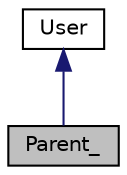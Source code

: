 digraph "Parent_"
{
  edge [fontname="Helvetica",fontsize="10",labelfontname="Helvetica",labelfontsize="10"];
  node [fontname="Helvetica",fontsize="10",shape=record];
  Node2 [label="Parent_",height=0.2,width=0.4,color="black", fillcolor="grey75", style="filled", fontcolor="black"];
  Node3 -> Node2 [dir="back",color="midnightblue",fontsize="10",style="solid",fontname="Helvetica"];
  Node3 [label="User",height=0.2,width=0.4,color="black", fillcolor="white", style="filled",URL="$class_i_e_p_1_1_structures_1_1_user.html",tooltip="Общий класс для всех пользователей "];
}
